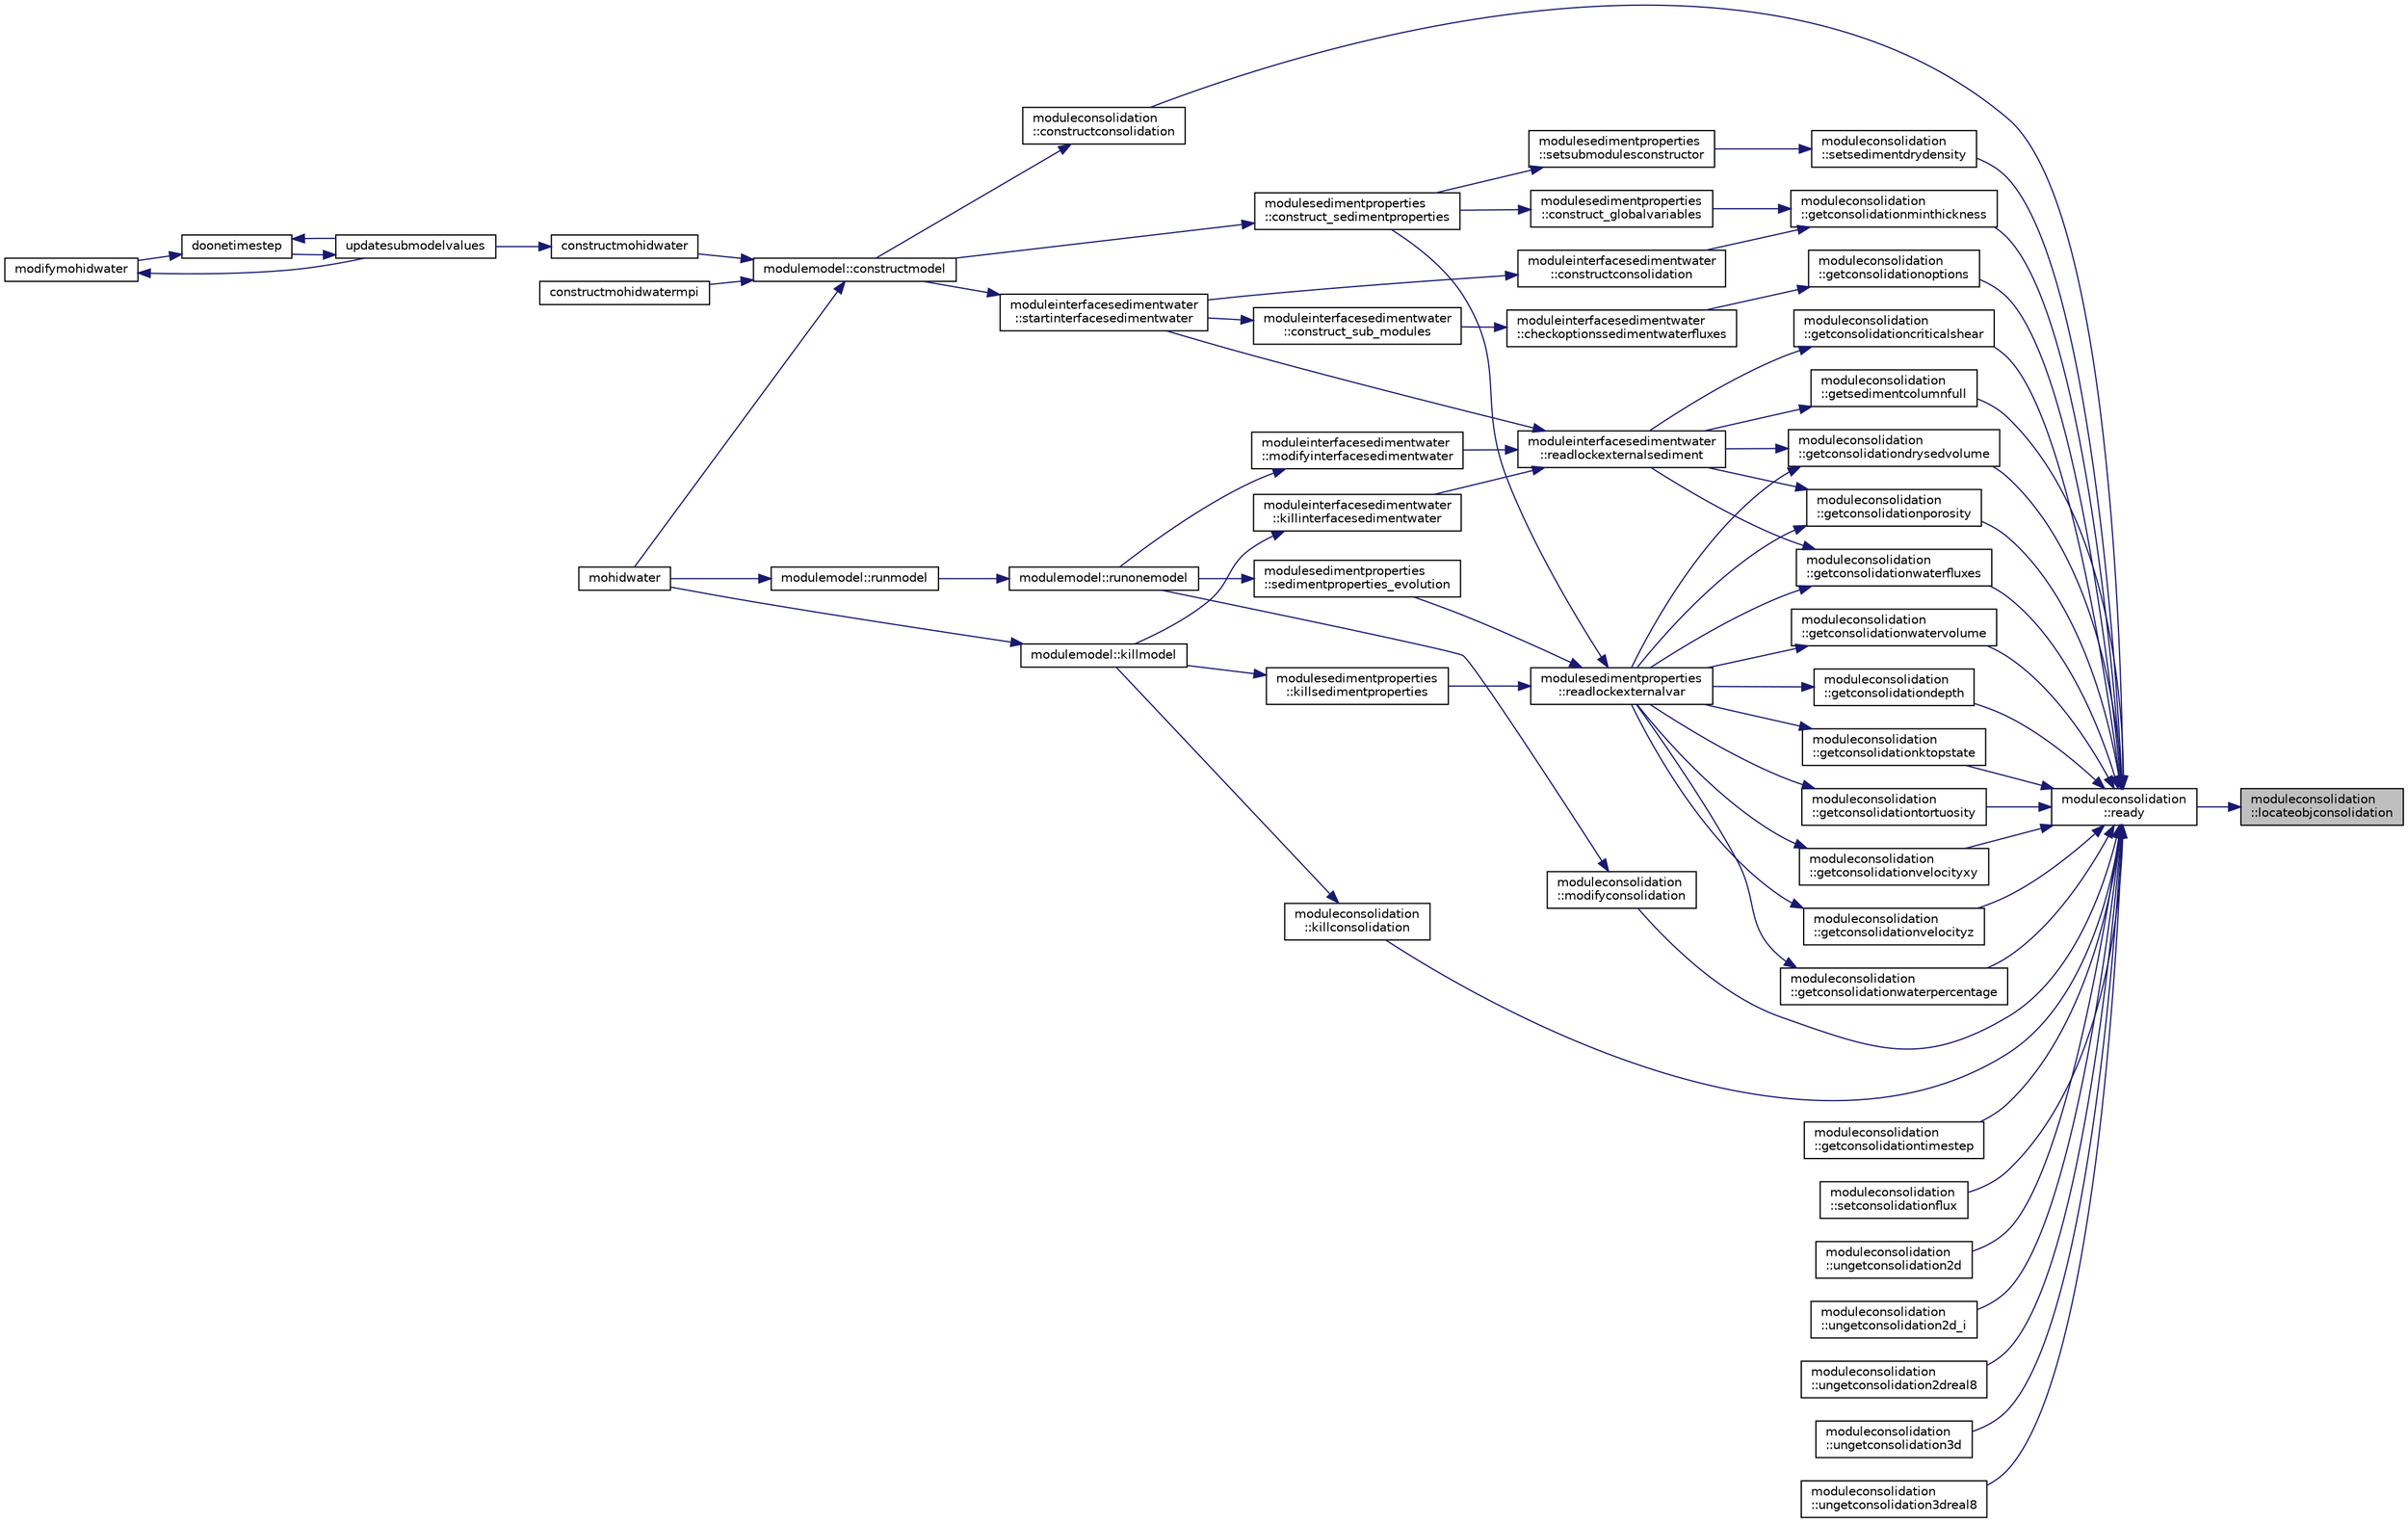 digraph "moduleconsolidation::locateobjconsolidation"
{
 // LATEX_PDF_SIZE
  edge [fontname="Helvetica",fontsize="10",labelfontname="Helvetica",labelfontsize="10"];
  node [fontname="Helvetica",fontsize="10",shape=record];
  rankdir="RL";
  Node1 [label="moduleconsolidation\l::locateobjconsolidation",height=0.2,width=0.4,color="black", fillcolor="grey75", style="filled", fontcolor="black",tooltip=" "];
  Node1 -> Node2 [dir="back",color="midnightblue",fontsize="10",style="solid"];
  Node2 [label="moduleconsolidation\l::ready",height=0.2,width=0.4,color="black", fillcolor="white", style="filled",URL="$namespacemoduleconsolidation.html#ab6b8d86bedc5c2870f1fb998c297005e",tooltip=" "];
  Node2 -> Node3 [dir="back",color="midnightblue",fontsize="10",style="solid"];
  Node3 [label="moduleconsolidation\l::constructconsolidation",height=0.2,width=0.4,color="black", fillcolor="white", style="filled",URL="$namespacemoduleconsolidation.html#aac026f0503f905b1fdf70f85f58f7b69",tooltip=" "];
  Node3 -> Node4 [dir="back",color="midnightblue",fontsize="10",style="solid"];
  Node4 [label="modulemodel::constructmodel",height=0.2,width=0.4,color="black", fillcolor="white", style="filled",URL="$namespacemodulemodel.html#abcddd2b6e97f110b0c5b3bb00f069570",tooltip=" "];
  Node4 -> Node5 [dir="back",color="midnightblue",fontsize="10",style="solid"];
  Node5 [label="constructmohidwater",height=0.2,width=0.4,color="black", fillcolor="white", style="filled",URL="$_main_8_f90.html#abc6cfc7bca3f0c4dda032a34b9690319",tooltip=" "];
  Node5 -> Node6 [dir="back",color="midnightblue",fontsize="10",style="solid"];
  Node6 [label="updatesubmodelvalues",height=0.2,width=0.4,color="black", fillcolor="white", style="filled",URL="$_main_8_f90.html#a4c5ecbd810307fa557d4b4e6719c7fd1",tooltip=" "];
  Node6 -> Node7 [dir="back",color="midnightblue",fontsize="10",style="solid"];
  Node7 [label="doonetimestep",height=0.2,width=0.4,color="black", fillcolor="white", style="filled",URL="$_main_8_f90.html#a5a877f32d8c35a58c7bd824a65b07dba",tooltip=" "];
  Node7 -> Node8 [dir="back",color="midnightblue",fontsize="10",style="solid"];
  Node8 [label="modifymohidwater",height=0.2,width=0.4,color="black", fillcolor="white", style="filled",URL="$_main_8_f90.html#a98b6185e00bdaa093569c6645482e68b",tooltip=" "];
  Node8 -> Node6 [dir="back",color="midnightblue",fontsize="10",style="solid"];
  Node7 -> Node6 [dir="back",color="midnightblue",fontsize="10",style="solid"];
  Node4 -> Node9 [dir="back",color="midnightblue",fontsize="10",style="solid"];
  Node9 [label="constructmohidwatermpi",height=0.2,width=0.4,color="black", fillcolor="white", style="filled",URL="$_main_8_f90.html#a364d1a7b4621ef3a56c71daf2af5147e",tooltip=" "];
  Node4 -> Node10 [dir="back",color="midnightblue",fontsize="10",style="solid"];
  Node10 [label="mohidwater",height=0.2,width=0.4,color="black", fillcolor="white", style="filled",URL="$_main_8_f90.html#a22cacab418d9e36dcaa8c3aef44b4185",tooltip=" "];
  Node2 -> Node11 [dir="back",color="midnightblue",fontsize="10",style="solid"];
  Node11 [label="moduleconsolidation\l::getconsolidationcriticalshear",height=0.2,width=0.4,color="black", fillcolor="white", style="filled",URL="$namespacemoduleconsolidation.html#a9ca5460ab4ca639ac19eb7de5aea9bf6",tooltip=" "];
  Node11 -> Node12 [dir="back",color="midnightblue",fontsize="10",style="solid"];
  Node12 [label="moduleinterfacesedimentwater\l::readlockexternalsediment",height=0.2,width=0.4,color="black", fillcolor="white", style="filled",URL="$namespacemoduleinterfacesedimentwater.html#a0c18da6cbbd1ae812489854544d199b6",tooltip=" "];
  Node12 -> Node13 [dir="back",color="midnightblue",fontsize="10",style="solid"];
  Node13 [label="moduleinterfacesedimentwater\l::killinterfacesedimentwater",height=0.2,width=0.4,color="black", fillcolor="white", style="filled",URL="$namespacemoduleinterfacesedimentwater.html#a692292c5eb96b9de096ef130fafc0962",tooltip=" "];
  Node13 -> Node14 [dir="back",color="midnightblue",fontsize="10",style="solid"];
  Node14 [label="modulemodel::killmodel",height=0.2,width=0.4,color="black", fillcolor="white", style="filled",URL="$namespacemodulemodel.html#a23647852257627fb606f6868bc295162",tooltip=" "];
  Node14 -> Node10 [dir="back",color="midnightblue",fontsize="10",style="solid"];
  Node12 -> Node15 [dir="back",color="midnightblue",fontsize="10",style="solid"];
  Node15 [label="moduleinterfacesedimentwater\l::modifyinterfacesedimentwater",height=0.2,width=0.4,color="black", fillcolor="white", style="filled",URL="$namespacemoduleinterfacesedimentwater.html#ac36014e82a94f1ba694775e21f24b005",tooltip=" "];
  Node15 -> Node16 [dir="back",color="midnightblue",fontsize="10",style="solid"];
  Node16 [label="modulemodel::runonemodel",height=0.2,width=0.4,color="black", fillcolor="white", style="filled",URL="$namespacemodulemodel.html#ab22d85061a595a03c83c11766cba5587",tooltip=" "];
  Node16 -> Node17 [dir="back",color="midnightblue",fontsize="10",style="solid"];
  Node17 [label="modulemodel::runmodel",height=0.2,width=0.4,color="black", fillcolor="white", style="filled",URL="$namespacemodulemodel.html#a16a07d5b28a4877790acec46aed111b6",tooltip=" "];
  Node17 -> Node10 [dir="back",color="midnightblue",fontsize="10",style="solid"];
  Node12 -> Node18 [dir="back",color="midnightblue",fontsize="10",style="solid"];
  Node18 [label="moduleinterfacesedimentwater\l::startinterfacesedimentwater",height=0.2,width=0.4,color="black", fillcolor="white", style="filled",URL="$namespacemoduleinterfacesedimentwater.html#ac4816996443451e1d6254c032bf000d5",tooltip=" "];
  Node18 -> Node4 [dir="back",color="midnightblue",fontsize="10",style="solid"];
  Node2 -> Node19 [dir="back",color="midnightblue",fontsize="10",style="solid"];
  Node19 [label="moduleconsolidation\l::getconsolidationdepth",height=0.2,width=0.4,color="black", fillcolor="white", style="filled",URL="$namespacemoduleconsolidation.html#a7d4c44834bf2eef5548235e522170c91",tooltip=" "];
  Node19 -> Node20 [dir="back",color="midnightblue",fontsize="10",style="solid"];
  Node20 [label="modulesedimentproperties\l::readlockexternalvar",height=0.2,width=0.4,color="black", fillcolor="white", style="filled",URL="$namespacemodulesedimentproperties.html#a395db65fca9389b9904d43f9fc450c03",tooltip=" "];
  Node20 -> Node21 [dir="back",color="midnightblue",fontsize="10",style="solid"];
  Node21 [label="modulesedimentproperties\l::construct_sedimentproperties",height=0.2,width=0.4,color="black", fillcolor="white", style="filled",URL="$namespacemodulesedimentproperties.html#a73be9d7faf93dc6b2994d535213bbd58",tooltip=" "];
  Node21 -> Node4 [dir="back",color="midnightblue",fontsize="10",style="solid"];
  Node20 -> Node22 [dir="back",color="midnightblue",fontsize="10",style="solid"];
  Node22 [label="modulesedimentproperties\l::killsedimentproperties",height=0.2,width=0.4,color="black", fillcolor="white", style="filled",URL="$namespacemodulesedimentproperties.html#a69dda6f50e9b65498825a76aa325a968",tooltip=" "];
  Node22 -> Node14 [dir="back",color="midnightblue",fontsize="10",style="solid"];
  Node20 -> Node23 [dir="back",color="midnightblue",fontsize="10",style="solid"];
  Node23 [label="modulesedimentproperties\l::sedimentproperties_evolution",height=0.2,width=0.4,color="black", fillcolor="white", style="filled",URL="$namespacemodulesedimentproperties.html#ac0e9a7cb95c81a6f95797a7750889730",tooltip=" "];
  Node23 -> Node16 [dir="back",color="midnightblue",fontsize="10",style="solid"];
  Node2 -> Node24 [dir="back",color="midnightblue",fontsize="10",style="solid"];
  Node24 [label="moduleconsolidation\l::getconsolidationdrysedvolume",height=0.2,width=0.4,color="black", fillcolor="white", style="filled",URL="$namespacemoduleconsolidation.html#a34d40947baf053926b3fe4e02b7c1225",tooltip=" "];
  Node24 -> Node12 [dir="back",color="midnightblue",fontsize="10",style="solid"];
  Node24 -> Node20 [dir="back",color="midnightblue",fontsize="10",style="solid"];
  Node2 -> Node25 [dir="back",color="midnightblue",fontsize="10",style="solid"];
  Node25 [label="moduleconsolidation\l::getconsolidationktopstate",height=0.2,width=0.4,color="black", fillcolor="white", style="filled",URL="$namespacemoduleconsolidation.html#ace4ba590047f774affd5abf5e15b7e41",tooltip=" "];
  Node25 -> Node20 [dir="back",color="midnightblue",fontsize="10",style="solid"];
  Node2 -> Node26 [dir="back",color="midnightblue",fontsize="10",style="solid"];
  Node26 [label="moduleconsolidation\l::getconsolidationminthickness",height=0.2,width=0.4,color="black", fillcolor="white", style="filled",URL="$namespacemoduleconsolidation.html#a9166ecea6df370e3decee58c70761e72",tooltip=" "];
  Node26 -> Node27 [dir="back",color="midnightblue",fontsize="10",style="solid"];
  Node27 [label="modulesedimentproperties\l::construct_globalvariables",height=0.2,width=0.4,color="black", fillcolor="white", style="filled",URL="$namespacemodulesedimentproperties.html#ac04693b92d1ed98577124026a0fb1d2e",tooltip=" "];
  Node27 -> Node21 [dir="back",color="midnightblue",fontsize="10",style="solid"];
  Node26 -> Node28 [dir="back",color="midnightblue",fontsize="10",style="solid"];
  Node28 [label="moduleinterfacesedimentwater\l::constructconsolidation",height=0.2,width=0.4,color="black", fillcolor="white", style="filled",URL="$namespacemoduleinterfacesedimentwater.html#af0c8cd28e080ee63fe3573266a390d33",tooltip=" "];
  Node28 -> Node18 [dir="back",color="midnightblue",fontsize="10",style="solid"];
  Node2 -> Node29 [dir="back",color="midnightblue",fontsize="10",style="solid"];
  Node29 [label="moduleconsolidation\l::getconsolidationoptions",height=0.2,width=0.4,color="black", fillcolor="white", style="filled",URL="$namespacemoduleconsolidation.html#a37aecd6313d74a8d082f6b77cd63bfef",tooltip=" "];
  Node29 -> Node30 [dir="back",color="midnightblue",fontsize="10",style="solid"];
  Node30 [label="moduleinterfacesedimentwater\l::checkoptionssedimentwaterfluxes",height=0.2,width=0.4,color="black", fillcolor="white", style="filled",URL="$namespacemoduleinterfacesedimentwater.html#a4e30b1a0b5e1d1437a7a7f27bc7aea53",tooltip=" "];
  Node30 -> Node31 [dir="back",color="midnightblue",fontsize="10",style="solid"];
  Node31 [label="moduleinterfacesedimentwater\l::construct_sub_modules",height=0.2,width=0.4,color="black", fillcolor="white", style="filled",URL="$namespacemoduleinterfacesedimentwater.html#a95c6fc880171b2c2d476ac8adcb366e0",tooltip=" "];
  Node31 -> Node18 [dir="back",color="midnightblue",fontsize="10",style="solid"];
  Node2 -> Node32 [dir="back",color="midnightblue",fontsize="10",style="solid"];
  Node32 [label="moduleconsolidation\l::getconsolidationporosity",height=0.2,width=0.4,color="black", fillcolor="white", style="filled",URL="$namespacemoduleconsolidation.html#a47de60bcd271300a187a9ce6257be08e",tooltip=" "];
  Node32 -> Node12 [dir="back",color="midnightblue",fontsize="10",style="solid"];
  Node32 -> Node20 [dir="back",color="midnightblue",fontsize="10",style="solid"];
  Node2 -> Node33 [dir="back",color="midnightblue",fontsize="10",style="solid"];
  Node33 [label="moduleconsolidation\l::getconsolidationtimestep",height=0.2,width=0.4,color="black", fillcolor="white", style="filled",URL="$namespacemoduleconsolidation.html#a529ccec5bab61ec53a0993230d6bb49c",tooltip=" "];
  Node2 -> Node34 [dir="back",color="midnightblue",fontsize="10",style="solid"];
  Node34 [label="moduleconsolidation\l::getconsolidationtortuosity",height=0.2,width=0.4,color="black", fillcolor="white", style="filled",URL="$namespacemoduleconsolidation.html#a6f6333d1cd3299be92039f6e03e3b5b8",tooltip=" "];
  Node34 -> Node20 [dir="back",color="midnightblue",fontsize="10",style="solid"];
  Node2 -> Node35 [dir="back",color="midnightblue",fontsize="10",style="solid"];
  Node35 [label="moduleconsolidation\l::getconsolidationvelocityxy",height=0.2,width=0.4,color="black", fillcolor="white", style="filled",URL="$namespacemoduleconsolidation.html#ad474911e58923dc9beb19e05548a5073",tooltip=" "];
  Node35 -> Node20 [dir="back",color="midnightblue",fontsize="10",style="solid"];
  Node2 -> Node36 [dir="back",color="midnightblue",fontsize="10",style="solid"];
  Node36 [label="moduleconsolidation\l::getconsolidationvelocityz",height=0.2,width=0.4,color="black", fillcolor="white", style="filled",URL="$namespacemoduleconsolidation.html#a1a8c6ae3e68c283ceaaa0a81fb8f531b",tooltip=" "];
  Node36 -> Node20 [dir="back",color="midnightblue",fontsize="10",style="solid"];
  Node2 -> Node37 [dir="back",color="midnightblue",fontsize="10",style="solid"];
  Node37 [label="moduleconsolidation\l::getconsolidationwaterfluxes",height=0.2,width=0.4,color="black", fillcolor="white", style="filled",URL="$namespacemoduleconsolidation.html#ab2cf2636db758f412f7c627b38eb6231",tooltip=" "];
  Node37 -> Node12 [dir="back",color="midnightblue",fontsize="10",style="solid"];
  Node37 -> Node20 [dir="back",color="midnightblue",fontsize="10",style="solid"];
  Node2 -> Node38 [dir="back",color="midnightblue",fontsize="10",style="solid"];
  Node38 [label="moduleconsolidation\l::getconsolidationwaterpercentage",height=0.2,width=0.4,color="black", fillcolor="white", style="filled",URL="$namespacemoduleconsolidation.html#ab90e8e4b9e87d2f8313a0f2860b3d4c8",tooltip=" "];
  Node38 -> Node20 [dir="back",color="midnightblue",fontsize="10",style="solid"];
  Node2 -> Node39 [dir="back",color="midnightblue",fontsize="10",style="solid"];
  Node39 [label="moduleconsolidation\l::getconsolidationwatervolume",height=0.2,width=0.4,color="black", fillcolor="white", style="filled",URL="$namespacemoduleconsolidation.html#a26b0c6595143115c8e9db2d46e42ba05",tooltip=" "];
  Node39 -> Node20 [dir="back",color="midnightblue",fontsize="10",style="solid"];
  Node2 -> Node40 [dir="back",color="midnightblue",fontsize="10",style="solid"];
  Node40 [label="moduleconsolidation\l::getsedimentcolumnfull",height=0.2,width=0.4,color="black", fillcolor="white", style="filled",URL="$namespacemoduleconsolidation.html#ae9552437552ade51a4c1aefcb033a0e7",tooltip=" "];
  Node40 -> Node12 [dir="back",color="midnightblue",fontsize="10",style="solid"];
  Node2 -> Node41 [dir="back",color="midnightblue",fontsize="10",style="solid"];
  Node41 [label="moduleconsolidation\l::killconsolidation",height=0.2,width=0.4,color="black", fillcolor="white", style="filled",URL="$namespacemoduleconsolidation.html#accff619eab55fc89b79de8070dbd7001",tooltip=" "];
  Node41 -> Node14 [dir="back",color="midnightblue",fontsize="10",style="solid"];
  Node2 -> Node42 [dir="back",color="midnightblue",fontsize="10",style="solid"];
  Node42 [label="moduleconsolidation\l::modifyconsolidation",height=0.2,width=0.4,color="black", fillcolor="white", style="filled",URL="$namespacemoduleconsolidation.html#a0143c8577e56dbbb86e0db4d5927c316",tooltip=" "];
  Node42 -> Node16 [dir="back",color="midnightblue",fontsize="10",style="solid"];
  Node2 -> Node43 [dir="back",color="midnightblue",fontsize="10",style="solid"];
  Node43 [label="moduleconsolidation\l::setconsolidationflux",height=0.2,width=0.4,color="black", fillcolor="white", style="filled",URL="$namespacemoduleconsolidation.html#a40ac455c6e9cb9d5dfa436553c29c193",tooltip=" "];
  Node2 -> Node44 [dir="back",color="midnightblue",fontsize="10",style="solid"];
  Node44 [label="moduleconsolidation\l::setsedimentdrydensity",height=0.2,width=0.4,color="black", fillcolor="white", style="filled",URL="$namespacemoduleconsolidation.html#a79a5986057fbc83932d56bb8bfcf6b3b",tooltip=" "];
  Node44 -> Node45 [dir="back",color="midnightblue",fontsize="10",style="solid"];
  Node45 [label="modulesedimentproperties\l::setsubmodulesconstructor",height=0.2,width=0.4,color="black", fillcolor="white", style="filled",URL="$namespacemodulesedimentproperties.html#acc4f3e2fa34ac7c083b5c86382b68a59",tooltip=" "];
  Node45 -> Node21 [dir="back",color="midnightblue",fontsize="10",style="solid"];
  Node2 -> Node46 [dir="back",color="midnightblue",fontsize="10",style="solid"];
  Node46 [label="moduleconsolidation\l::ungetconsolidation2d",height=0.2,width=0.4,color="black", fillcolor="white", style="filled",URL="$namespacemoduleconsolidation.html#a9e7318abc8bb17ca00bd720c8eff021f",tooltip=" "];
  Node2 -> Node47 [dir="back",color="midnightblue",fontsize="10",style="solid"];
  Node47 [label="moduleconsolidation\l::ungetconsolidation2d_i",height=0.2,width=0.4,color="black", fillcolor="white", style="filled",URL="$namespacemoduleconsolidation.html#aeceaae1f01485ce743c8347e2a73399e",tooltip=" "];
  Node2 -> Node48 [dir="back",color="midnightblue",fontsize="10",style="solid"];
  Node48 [label="moduleconsolidation\l::ungetconsolidation2dreal8",height=0.2,width=0.4,color="black", fillcolor="white", style="filled",URL="$namespacemoduleconsolidation.html#a72d92545dc323c3374c46a863489ab61",tooltip=" "];
  Node2 -> Node49 [dir="back",color="midnightblue",fontsize="10",style="solid"];
  Node49 [label="moduleconsolidation\l::ungetconsolidation3d",height=0.2,width=0.4,color="black", fillcolor="white", style="filled",URL="$namespacemoduleconsolidation.html#affeed262d558e9c88366602767505b07",tooltip=" "];
  Node2 -> Node50 [dir="back",color="midnightblue",fontsize="10",style="solid"];
  Node50 [label="moduleconsolidation\l::ungetconsolidation3dreal8",height=0.2,width=0.4,color="black", fillcolor="white", style="filled",URL="$namespacemoduleconsolidation.html#a2dbd54c6dd99b8f825bc7223f4e88f8b",tooltip=" "];
}
